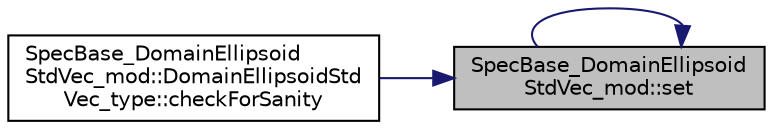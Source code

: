 digraph "SpecBase_DomainEllipsoidStdVec_mod::set"
{
 // LATEX_PDF_SIZE
  edge [fontname="Helvetica",fontsize="10",labelfontname="Helvetica",labelfontsize="10"];
  node [fontname="Helvetica",fontsize="10",shape=record];
  rankdir="RL";
  Node1 [label="SpecBase_DomainEllipsoid\lStdVec_mod::set",height=0.2,width=0.4,color="black", fillcolor="grey75", style="filled", fontcolor="black",tooltip=" "];
  Node1 -> Node2 [dir="back",color="midnightblue",fontsize="10",style="solid",fontname="Helvetica"];
  Node2 [label="SpecBase_DomainEllipsoid\lStdVec_mod::DomainEllipsoidStd\lVec_type::checkForSanity",height=0.2,width=0.4,color="black", fillcolor="white", style="filled",URL="$structSpecBase__DomainEllipsoidStdVec__mod_1_1DomainEllipsoidStdVec__type.html#a1ae0f0ce029f8b208ed03331533a326e",tooltip=" "];
  Node1 -> Node1 [dir="back",color="midnightblue",fontsize="10",style="solid",fontname="Helvetica"];
}
